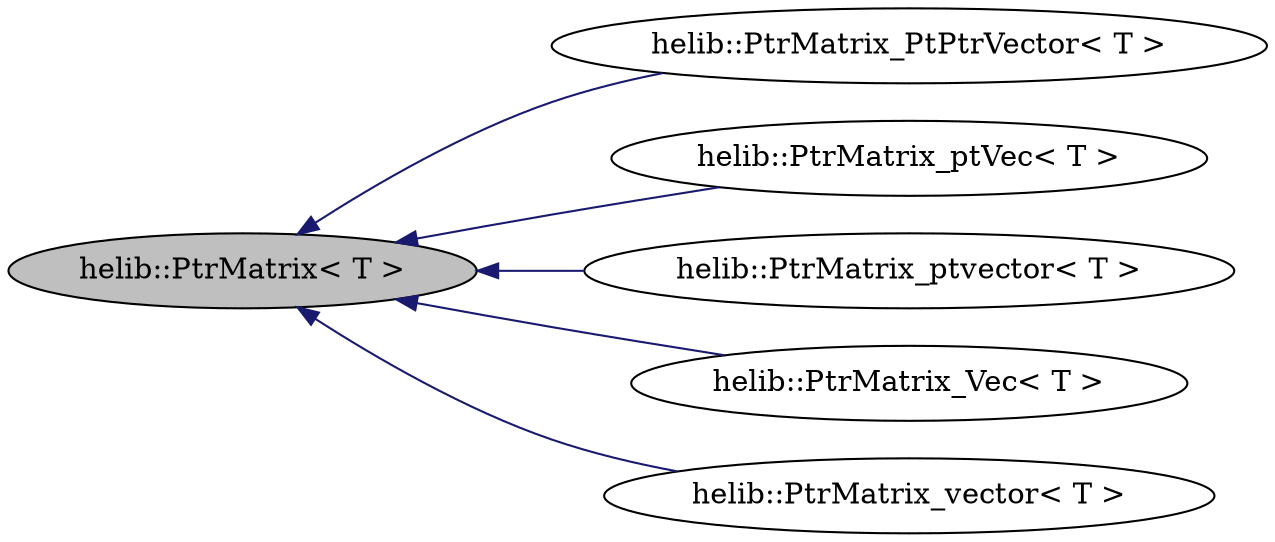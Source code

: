 digraph "helib::PtrMatrix&lt; T &gt;"
{
  rankdir="LR";
  N0 [label="helib::PtrMatrix\< T \>",color="black", fillcolor="grey75", style="filled", fontcolor="black"];
  N0 -> N1 [dir="back",color="midnightblue",style="solid"];
  N1 [label="helib::PtrMatrix_PtPtrVector\< T \>",color="black", fillcolor="white", style="filled",tooltip="An implementation of PtrMatrix using vector< PtrVector<T>* > "];
  N0 -> N2 [dir="back",color="midnightblue",style="solid"];
  N2 [label="helib::PtrMatrix_ptVec\< T \>",color="black", fillcolor="white", style="filled",tooltip="An implementation of PtrMatrix using Vec< Vec<T>* > "];
  N0 -> N3 [dir="back",color="midnightblue",style="solid"];
  N3 [label="helib::PtrMatrix_ptvector\< T \>",color="black", fillcolor="white", style="filled",tooltip="An implementation of PtrMatrix using vector< vector<T>* > "];
  N0 -> N4 [dir="back",color="midnightblue",style="solid"];
  N4 [label="helib::PtrMatrix_Vec\< T \>",color="black", fillcolor="white", style="filled",tooltip="An implementation of PtrMatrix using Vec< Vec<T> > "];
  N0 -> N5 [dir="back",color="midnightblue",style="solid"];
  N5 [label="helib::PtrMatrix_vector\< T \>",color="black", fillcolor="white", style="filled",tooltip="An implementation of PtrMatrix using vector< vector<T> > "];
}
